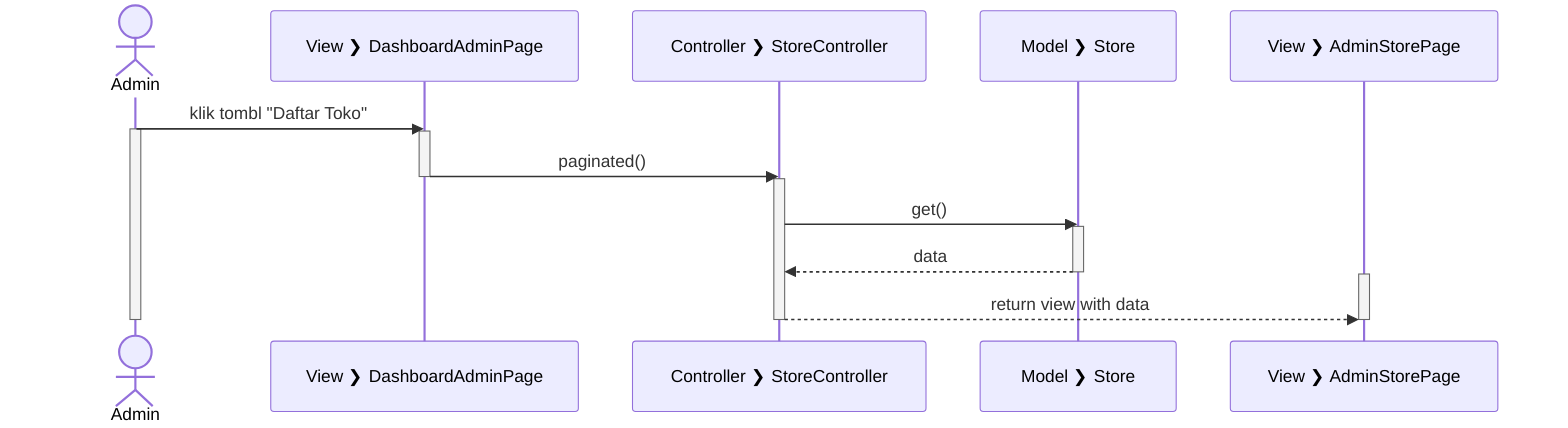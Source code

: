 sequenceDiagram
  actor Admin
  participant V_DA as View #10095; DashboardAdminPage
  participant C_S as Controller #10095; StoreController
  participant M_S as Model #10095; Store
  participant V_ASP as View #10095; AdminStorePage

  Admin->>V_DA: klik tombl "Daftar Toko"

  activate Admin
  activate V_DA

  V_DA->>C_S: paginated()

  deactivate V_DA
  activate C_S

  C_S->>M_S: get()

  activate M_S

  M_S-->>C_S: data

  deactivate M_S

  activate V_ASP

  C_S-->>V_ASP: return view with data

  deactivate C_S
  deactivate V_ASP
  deactivate Admin